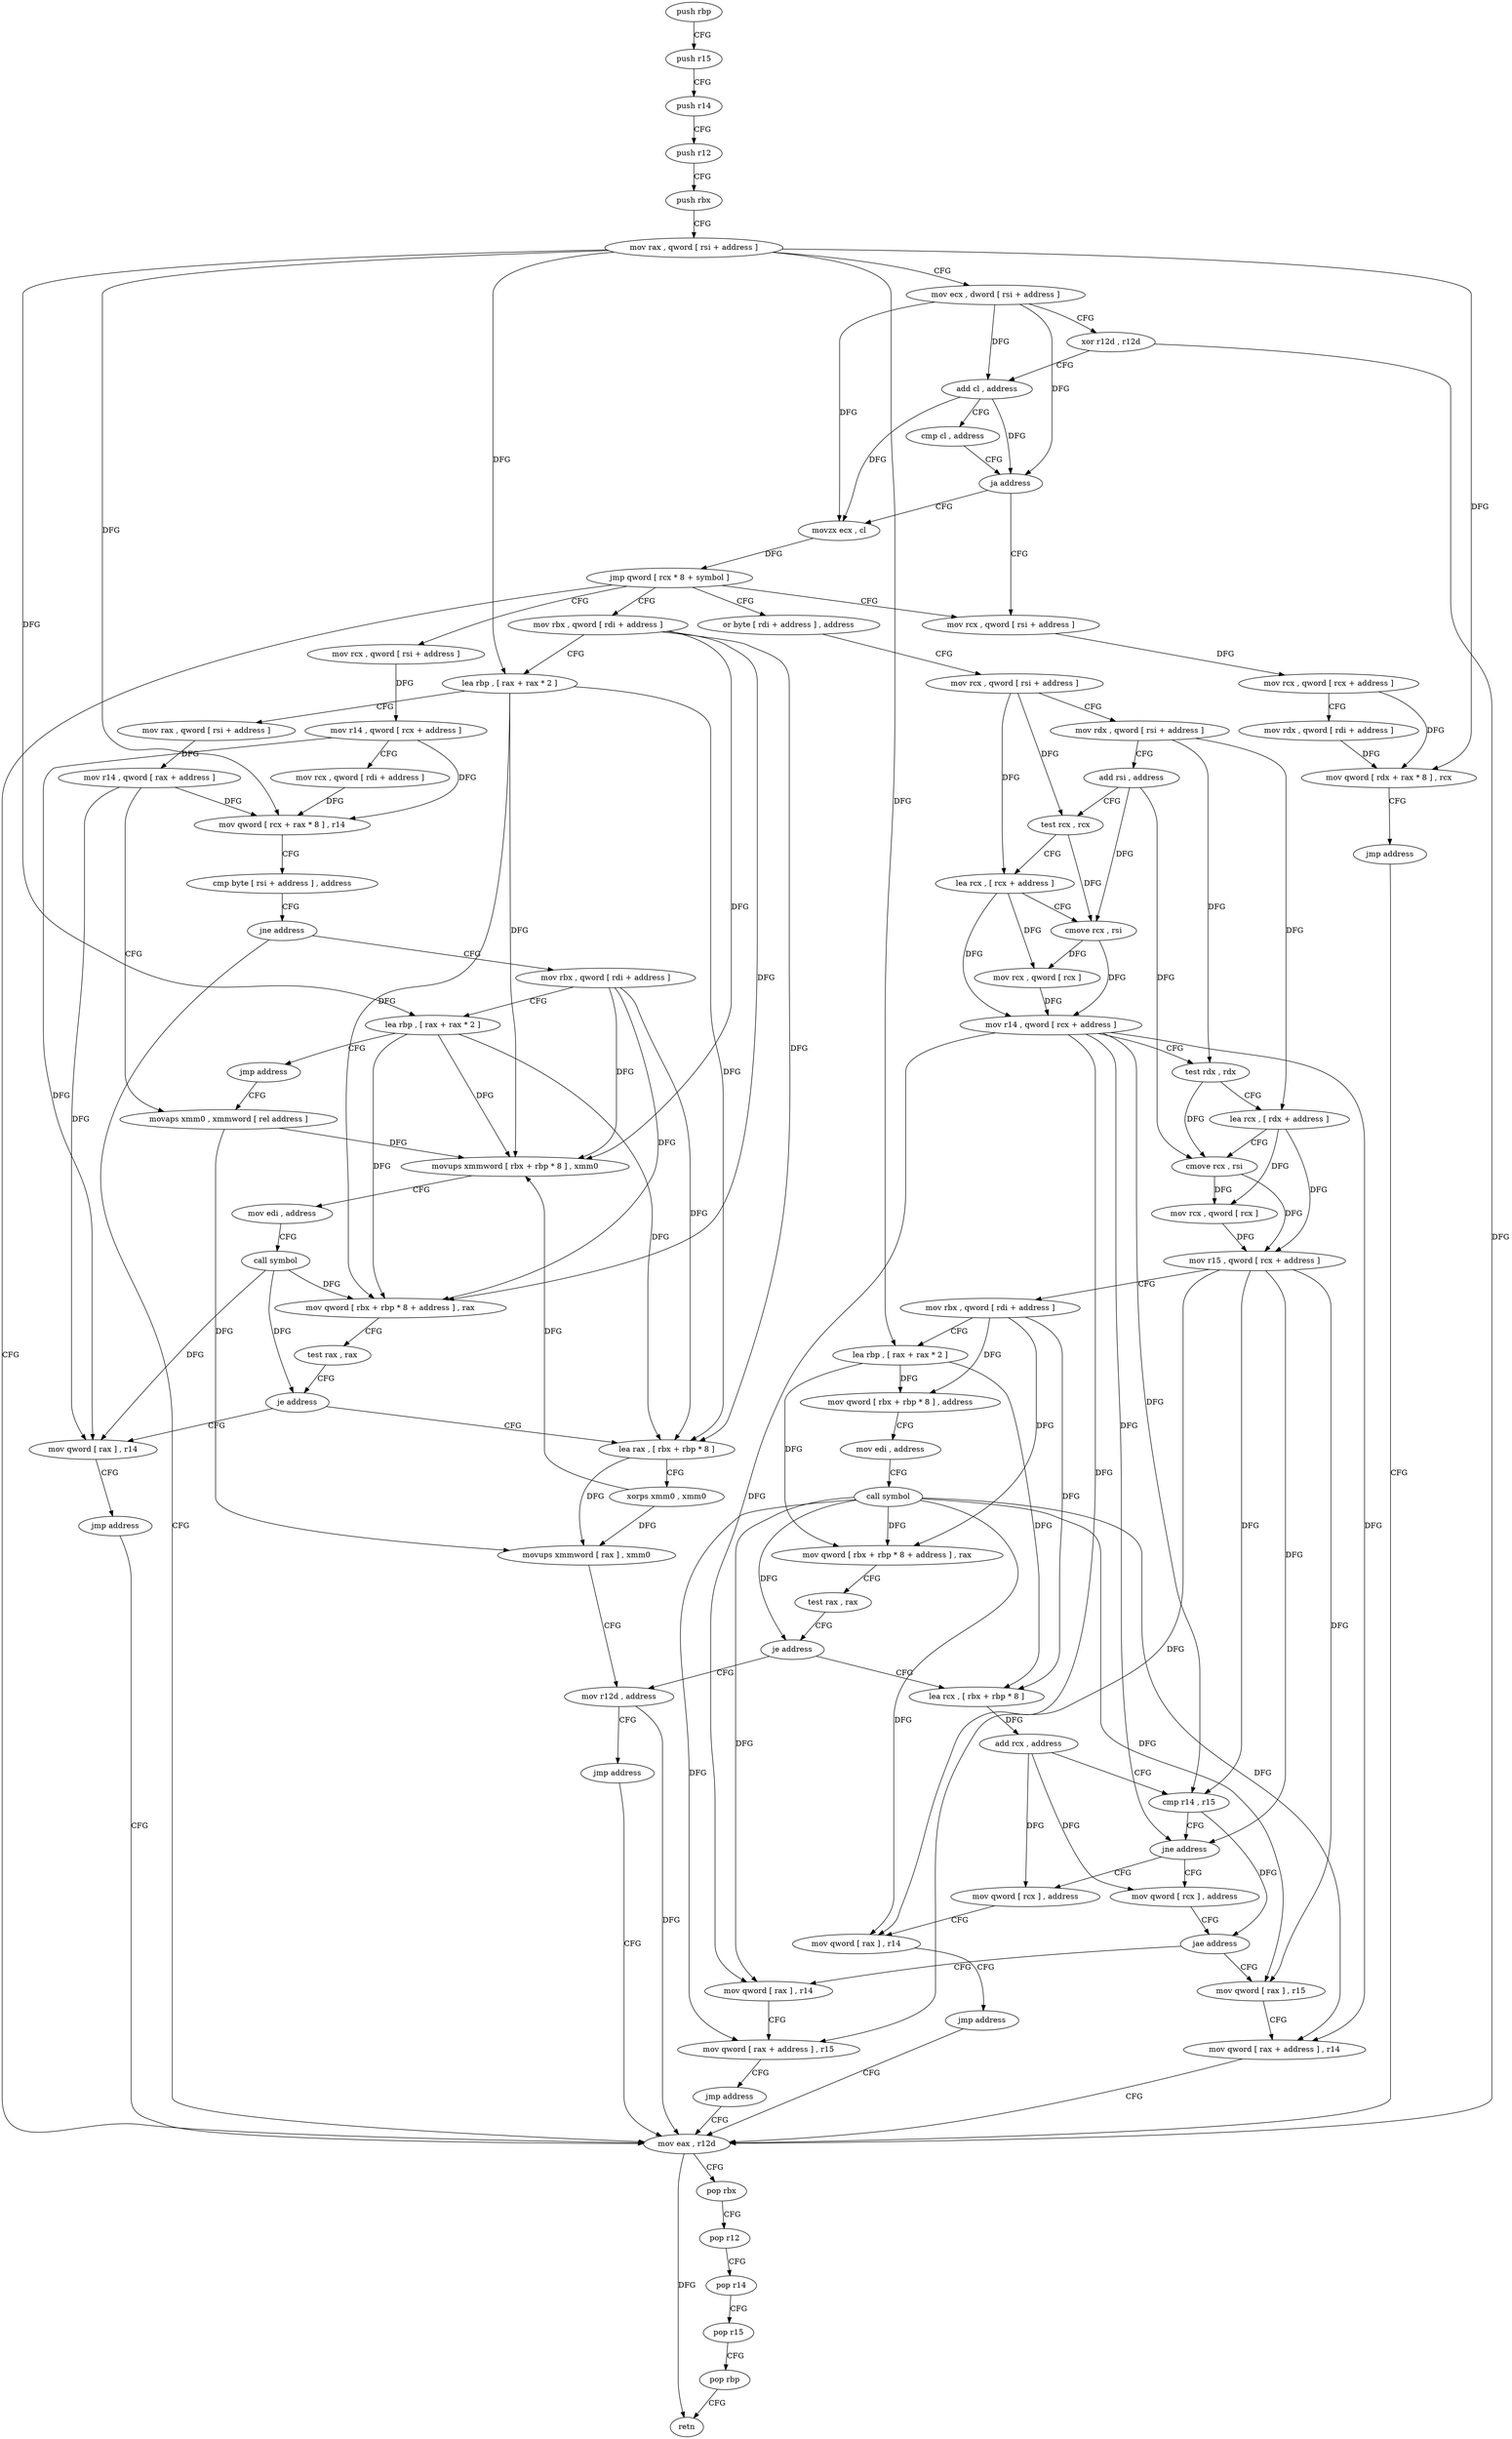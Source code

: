 digraph "func" {
"4354336" [label = "push rbp" ]
"4354337" [label = "push r15" ]
"4354339" [label = "push r14" ]
"4354341" [label = "push r12" ]
"4354343" [label = "push rbx" ]
"4354344" [label = "mov rax , qword [ rsi + address ]" ]
"4354348" [label = "mov ecx , dword [ rsi + address ]" ]
"4354351" [label = "xor r12d , r12d" ]
"4354354" [label = "add cl , address" ]
"4354357" [label = "cmp cl , address" ]
"4354360" [label = "ja address" ]
"4354551" [label = "mov rcx , qword [ rsi + address ]" ]
"4354366" [label = "movzx ecx , cl" ]
"4354555" [label = "mov rcx , qword [ rcx + address ]" ]
"4354559" [label = "mov rdx , qword [ rdi + address ]" ]
"4354563" [label = "mov qword [ rdx + rax * 8 ] , rcx" ]
"4354567" [label = "jmp address" ]
"4354629" [label = "mov eax , r12d" ]
"4354369" [label = "jmp qword [ rcx * 8 + symbol ]" ]
"4354376" [label = "mov rbx , qword [ rdi + address ]" ]
"4354435" [label = "or byte [ rdi + address ] , address" ]
"4354569" [label = "mov rcx , qword [ rsi + address ]" ]
"4354632" [label = "pop rbx" ]
"4354633" [label = "pop r12" ]
"4354635" [label = "pop r14" ]
"4354637" [label = "pop r15" ]
"4354639" [label = "pop rbp" ]
"4354640" [label = "retn" ]
"4354380" [label = "lea rbp , [ rax + rax * 2 ]" ]
"4354384" [label = "mov rax , qword [ rsi + address ]" ]
"4354388" [label = "mov r14 , qword [ rax + address ]" ]
"4354392" [label = "movaps xmm0 , xmmword [ rel address ]" ]
"4354442" [label = "mov rcx , qword [ rsi + address ]" ]
"4354446" [label = "mov rdx , qword [ rsi + address ]" ]
"4354450" [label = "add rsi , address" ]
"4354454" [label = "test rcx , rcx" ]
"4354457" [label = "lea rcx , [ rcx + address ]" ]
"4354461" [label = "cmove rcx , rsi" ]
"4354465" [label = "mov rcx , qword [ rcx ]" ]
"4354468" [label = "mov r14 , qword [ rcx + address ]" ]
"4354472" [label = "test rdx , rdx" ]
"4354475" [label = "lea rcx , [ rdx + address ]" ]
"4354479" [label = "cmove rcx , rsi" ]
"4354483" [label = "mov rcx , qword [ rcx ]" ]
"4354486" [label = "mov r15 , qword [ rcx + address ]" ]
"4354490" [label = "mov rbx , qword [ rdi + address ]" ]
"4354494" [label = "lea rbp , [ rax + rax * 2 ]" ]
"4354498" [label = "mov qword [ rbx + rbp * 8 ] , address" ]
"4354506" [label = "mov edi , address" ]
"4354511" [label = "call symbol" ]
"4354516" [label = "mov qword [ rbx + rbp * 8 + address ] , rax" ]
"4354521" [label = "test rax , rax" ]
"4354524" [label = "je address" ]
"4354651" [label = "mov r12d , address" ]
"4354526" [label = "lea rcx , [ rbx + rbp * 8 ]" ]
"4354573" [label = "mov r14 , qword [ rcx + address ]" ]
"4354577" [label = "mov rcx , qword [ rdi + address ]" ]
"4354581" [label = "mov qword [ rcx + rax * 8 ] , r14" ]
"4354585" [label = "cmp byte [ rsi + address ] , address" ]
"4354589" [label = "jne address" ]
"4354591" [label = "mov rbx , qword [ rdi + address ]" ]
"4354641" [label = "lea rax , [ rbx + rbp * 8 ]" ]
"4354645" [label = "xorps xmm0 , xmm0" ]
"4354648" [label = "movups xmmword [ rax ] , xmm0" ]
"4354427" [label = "mov qword [ rax ] , r14" ]
"4354430" [label = "jmp address" ]
"4354657" [label = "jmp address" ]
"4354530" [label = "add rcx , address" ]
"4354534" [label = "cmp r14 , r15" ]
"4354537" [label = "jne address" ]
"4354604" [label = "mov qword [ rcx ] , address" ]
"4354539" [label = "mov qword [ rcx ] , address" ]
"4354595" [label = "lea rbp , [ rax + rax * 2 ]" ]
"4354599" [label = "jmp address" ]
"4354611" [label = "jae address" ]
"4354622" [label = "mov qword [ rax ] , r15" ]
"4354613" [label = "mov qword [ rax ] , r14" ]
"4354546" [label = "mov qword [ rax ] , r14" ]
"4354549" [label = "jmp address" ]
"4354399" [label = "movups xmmword [ rbx + rbp * 8 ] , xmm0" ]
"4354403" [label = "mov edi , address" ]
"4354408" [label = "call symbol" ]
"4354413" [label = "mov qword [ rbx + rbp * 8 + address ] , rax" ]
"4354418" [label = "test rax , rax" ]
"4354421" [label = "je address" ]
"4354625" [label = "mov qword [ rax + address ] , r14" ]
"4354616" [label = "mov qword [ rax + address ] , r15" ]
"4354620" [label = "jmp address" ]
"4354336" -> "4354337" [ label = "CFG" ]
"4354337" -> "4354339" [ label = "CFG" ]
"4354339" -> "4354341" [ label = "CFG" ]
"4354341" -> "4354343" [ label = "CFG" ]
"4354343" -> "4354344" [ label = "CFG" ]
"4354344" -> "4354348" [ label = "CFG" ]
"4354344" -> "4354563" [ label = "DFG" ]
"4354344" -> "4354380" [ label = "DFG" ]
"4354344" -> "4354581" [ label = "DFG" ]
"4354344" -> "4354595" [ label = "DFG" ]
"4354344" -> "4354494" [ label = "DFG" ]
"4354348" -> "4354351" [ label = "CFG" ]
"4354348" -> "4354354" [ label = "DFG" ]
"4354348" -> "4354360" [ label = "DFG" ]
"4354348" -> "4354366" [ label = "DFG" ]
"4354351" -> "4354354" [ label = "CFG" ]
"4354351" -> "4354629" [ label = "DFG" ]
"4354354" -> "4354357" [ label = "CFG" ]
"4354354" -> "4354360" [ label = "DFG" ]
"4354354" -> "4354366" [ label = "DFG" ]
"4354357" -> "4354360" [ label = "CFG" ]
"4354360" -> "4354551" [ label = "CFG" ]
"4354360" -> "4354366" [ label = "CFG" ]
"4354551" -> "4354555" [ label = "DFG" ]
"4354366" -> "4354369" [ label = "DFG" ]
"4354555" -> "4354559" [ label = "CFG" ]
"4354555" -> "4354563" [ label = "DFG" ]
"4354559" -> "4354563" [ label = "DFG" ]
"4354563" -> "4354567" [ label = "CFG" ]
"4354567" -> "4354629" [ label = "CFG" ]
"4354629" -> "4354632" [ label = "CFG" ]
"4354629" -> "4354640" [ label = "DFG" ]
"4354369" -> "4354376" [ label = "CFG" ]
"4354369" -> "4354435" [ label = "CFG" ]
"4354369" -> "4354551" [ label = "CFG" ]
"4354369" -> "4354569" [ label = "CFG" ]
"4354369" -> "4354629" [ label = "CFG" ]
"4354376" -> "4354380" [ label = "CFG" ]
"4354376" -> "4354399" [ label = "DFG" ]
"4354376" -> "4354413" [ label = "DFG" ]
"4354376" -> "4354641" [ label = "DFG" ]
"4354435" -> "4354442" [ label = "CFG" ]
"4354569" -> "4354573" [ label = "DFG" ]
"4354632" -> "4354633" [ label = "CFG" ]
"4354633" -> "4354635" [ label = "CFG" ]
"4354635" -> "4354637" [ label = "CFG" ]
"4354637" -> "4354639" [ label = "CFG" ]
"4354639" -> "4354640" [ label = "CFG" ]
"4354380" -> "4354384" [ label = "CFG" ]
"4354380" -> "4354399" [ label = "DFG" ]
"4354380" -> "4354413" [ label = "DFG" ]
"4354380" -> "4354641" [ label = "DFG" ]
"4354384" -> "4354388" [ label = "DFG" ]
"4354388" -> "4354392" [ label = "CFG" ]
"4354388" -> "4354581" [ label = "DFG" ]
"4354388" -> "4354427" [ label = "DFG" ]
"4354392" -> "4354399" [ label = "DFG" ]
"4354392" -> "4354648" [ label = "DFG" ]
"4354442" -> "4354446" [ label = "CFG" ]
"4354442" -> "4354454" [ label = "DFG" ]
"4354442" -> "4354457" [ label = "DFG" ]
"4354446" -> "4354450" [ label = "CFG" ]
"4354446" -> "4354472" [ label = "DFG" ]
"4354446" -> "4354475" [ label = "DFG" ]
"4354450" -> "4354454" [ label = "CFG" ]
"4354450" -> "4354461" [ label = "DFG" ]
"4354450" -> "4354479" [ label = "DFG" ]
"4354454" -> "4354457" [ label = "CFG" ]
"4354454" -> "4354461" [ label = "DFG" ]
"4354457" -> "4354461" [ label = "CFG" ]
"4354457" -> "4354465" [ label = "DFG" ]
"4354457" -> "4354468" [ label = "DFG" ]
"4354461" -> "4354465" [ label = "DFG" ]
"4354461" -> "4354468" [ label = "DFG" ]
"4354465" -> "4354468" [ label = "DFG" ]
"4354468" -> "4354472" [ label = "CFG" ]
"4354468" -> "4354534" [ label = "DFG" ]
"4354468" -> "4354537" [ label = "DFG" ]
"4354468" -> "4354546" [ label = "DFG" ]
"4354468" -> "4354625" [ label = "DFG" ]
"4354468" -> "4354613" [ label = "DFG" ]
"4354472" -> "4354475" [ label = "CFG" ]
"4354472" -> "4354479" [ label = "DFG" ]
"4354475" -> "4354479" [ label = "CFG" ]
"4354475" -> "4354483" [ label = "DFG" ]
"4354475" -> "4354486" [ label = "DFG" ]
"4354479" -> "4354483" [ label = "DFG" ]
"4354479" -> "4354486" [ label = "DFG" ]
"4354483" -> "4354486" [ label = "DFG" ]
"4354486" -> "4354490" [ label = "CFG" ]
"4354486" -> "4354534" [ label = "DFG" ]
"4354486" -> "4354537" [ label = "DFG" ]
"4354486" -> "4354622" [ label = "DFG" ]
"4354486" -> "4354616" [ label = "DFG" ]
"4354490" -> "4354494" [ label = "CFG" ]
"4354490" -> "4354498" [ label = "DFG" ]
"4354490" -> "4354516" [ label = "DFG" ]
"4354490" -> "4354526" [ label = "DFG" ]
"4354494" -> "4354498" [ label = "DFG" ]
"4354494" -> "4354516" [ label = "DFG" ]
"4354494" -> "4354526" [ label = "DFG" ]
"4354498" -> "4354506" [ label = "CFG" ]
"4354506" -> "4354511" [ label = "CFG" ]
"4354511" -> "4354516" [ label = "DFG" ]
"4354511" -> "4354524" [ label = "DFG" ]
"4354511" -> "4354546" [ label = "DFG" ]
"4354511" -> "4354622" [ label = "DFG" ]
"4354511" -> "4354625" [ label = "DFG" ]
"4354511" -> "4354613" [ label = "DFG" ]
"4354511" -> "4354616" [ label = "DFG" ]
"4354516" -> "4354521" [ label = "CFG" ]
"4354521" -> "4354524" [ label = "CFG" ]
"4354524" -> "4354651" [ label = "CFG" ]
"4354524" -> "4354526" [ label = "CFG" ]
"4354651" -> "4354657" [ label = "CFG" ]
"4354651" -> "4354629" [ label = "DFG" ]
"4354526" -> "4354530" [ label = "DFG" ]
"4354573" -> "4354577" [ label = "CFG" ]
"4354573" -> "4354581" [ label = "DFG" ]
"4354573" -> "4354427" [ label = "DFG" ]
"4354577" -> "4354581" [ label = "DFG" ]
"4354581" -> "4354585" [ label = "CFG" ]
"4354585" -> "4354589" [ label = "CFG" ]
"4354589" -> "4354629" [ label = "CFG" ]
"4354589" -> "4354591" [ label = "CFG" ]
"4354591" -> "4354595" [ label = "CFG" ]
"4354591" -> "4354399" [ label = "DFG" ]
"4354591" -> "4354413" [ label = "DFG" ]
"4354591" -> "4354641" [ label = "DFG" ]
"4354641" -> "4354645" [ label = "CFG" ]
"4354641" -> "4354648" [ label = "DFG" ]
"4354645" -> "4354648" [ label = "DFG" ]
"4354645" -> "4354399" [ label = "DFG" ]
"4354648" -> "4354651" [ label = "CFG" ]
"4354427" -> "4354430" [ label = "CFG" ]
"4354430" -> "4354629" [ label = "CFG" ]
"4354657" -> "4354629" [ label = "CFG" ]
"4354530" -> "4354534" [ label = "CFG" ]
"4354530" -> "4354604" [ label = "DFG" ]
"4354530" -> "4354539" [ label = "DFG" ]
"4354534" -> "4354537" [ label = "CFG" ]
"4354534" -> "4354611" [ label = "DFG" ]
"4354537" -> "4354604" [ label = "CFG" ]
"4354537" -> "4354539" [ label = "CFG" ]
"4354604" -> "4354611" [ label = "CFG" ]
"4354539" -> "4354546" [ label = "CFG" ]
"4354595" -> "4354599" [ label = "CFG" ]
"4354595" -> "4354399" [ label = "DFG" ]
"4354595" -> "4354413" [ label = "DFG" ]
"4354595" -> "4354641" [ label = "DFG" ]
"4354599" -> "4354392" [ label = "CFG" ]
"4354611" -> "4354622" [ label = "CFG" ]
"4354611" -> "4354613" [ label = "CFG" ]
"4354622" -> "4354625" [ label = "CFG" ]
"4354613" -> "4354616" [ label = "CFG" ]
"4354546" -> "4354549" [ label = "CFG" ]
"4354549" -> "4354629" [ label = "CFG" ]
"4354399" -> "4354403" [ label = "CFG" ]
"4354403" -> "4354408" [ label = "CFG" ]
"4354408" -> "4354413" [ label = "DFG" ]
"4354408" -> "4354421" [ label = "DFG" ]
"4354408" -> "4354427" [ label = "DFG" ]
"4354413" -> "4354418" [ label = "CFG" ]
"4354418" -> "4354421" [ label = "CFG" ]
"4354421" -> "4354641" [ label = "CFG" ]
"4354421" -> "4354427" [ label = "CFG" ]
"4354625" -> "4354629" [ label = "CFG" ]
"4354616" -> "4354620" [ label = "CFG" ]
"4354620" -> "4354629" [ label = "CFG" ]
}
